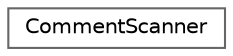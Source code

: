 digraph "Graphical Class Hierarchy"
{
 // INTERACTIVE_SVG=YES
 // LATEX_PDF_SIZE
  bgcolor="transparent";
  edge [fontname=Helvetica,fontsize=10,labelfontname=Helvetica,labelfontsize=10];
  node [fontname=Helvetica,fontsize=10,shape=box,height=0.2,width=0.4];
  rankdir="LR";
  Node0 [label="CommentScanner",height=0.2,width=0.4,color="grey40", fillcolor="white", style="filled",URL="$d0/d6b/class_comment_scanner.html",tooltip=" "];
}
